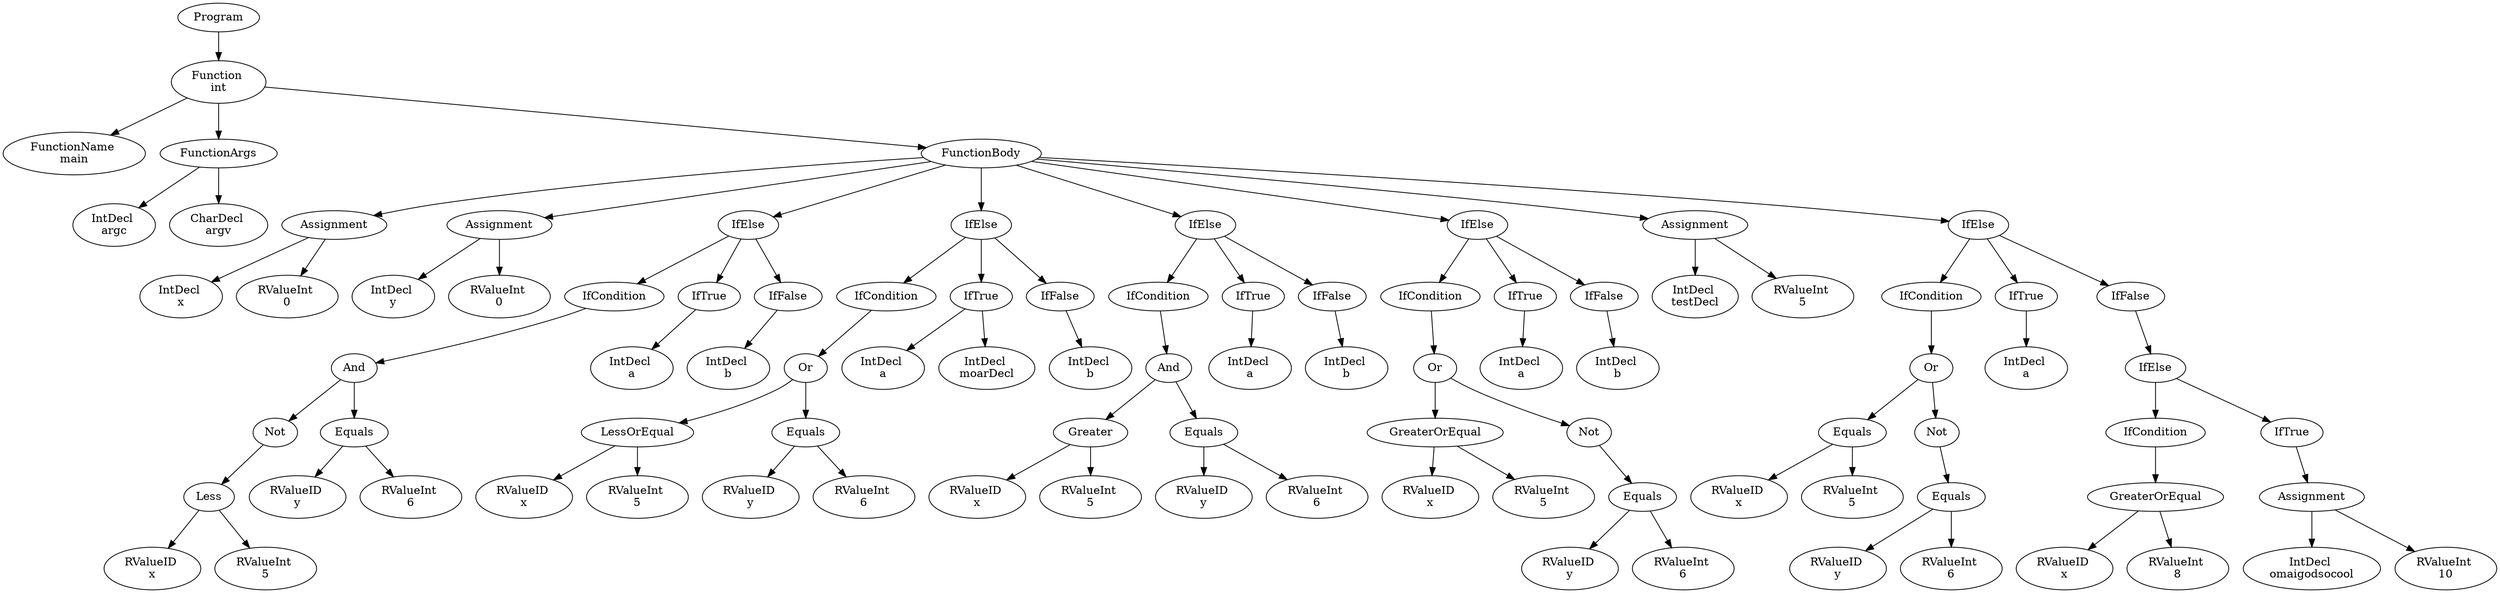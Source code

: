 digraph AST {
1 [label="Program"];
2 [label="Function \nint"];
3 [label="FunctionName \nmain"];
4 [label="FunctionArgs"];
5 [label="IntDecl \nargc"];
6 [label="CharDecl \nargv"];
4 -> 5;
4 -> 6;
7 [label="FunctionBody"];
8 [label="Assignment"];
9 [label="IntDecl \nx"];
10 [label="RValueInt \n0"];
8 -> 9;
8 -> 10;
11 [label="Assignment"];
12 [label="IntDecl \ny"];
13 [label="RValueInt \n0"];
11 -> 12;
11 -> 13;
14 [label="IfElse"];
15 [label="IfCondition"];
16 [label="And"];
17 [label="Not"];
18 [label="Less"];
19 [label="RValueID \nx"];
20 [label="RValueInt \n5"];
18 -> 19;
18 -> 20;
17 -> 18;
21 [label="Equals"];
22 [label="RValueID \ny"];
23 [label="RValueInt \n6"];
21 -> 22;
21 -> 23;
16 -> 17;
16 -> 21;
15 -> 16;
24 [label="IfTrue"];
25 [label="IntDecl \na"];
24 -> 25;
26 [label="IfFalse"];
27 [label="IntDecl \nb"];
26 -> 27;
14 -> 15;
14 -> 24;
14 -> 26;
28 [label="IfElse"];
29 [label="IfCondition"];
30 [label="Or"];
31 [label="LessOrEqual"];
32 [label="RValueID \nx"];
33 [label="RValueInt \n5"];
31 -> 32;
31 -> 33;
34 [label="Equals"];
35 [label="RValueID \ny"];
36 [label="RValueInt \n6"];
34 -> 35;
34 -> 36;
30 -> 31;
30 -> 34;
29 -> 30;
37 [label="IfTrue"];
38 [label="IntDecl \na"];
39 [label="IntDecl \nmoarDecl"];
37 -> 38;
37 -> 39;
40 [label="IfFalse"];
41 [label="IntDecl \nb"];
40 -> 41;
28 -> 29;
28 -> 37;
28 -> 40;
42 [label="IfElse"];
43 [label="IfCondition"];
44 [label="And"];
45 [label="Greater"];
46 [label="RValueID \nx"];
47 [label="RValueInt \n5"];
45 -> 46;
45 -> 47;
48 [label="Equals"];
49 [label="RValueID \ny"];
50 [label="RValueInt \n6"];
48 -> 49;
48 -> 50;
44 -> 45;
44 -> 48;
43 -> 44;
51 [label="IfTrue"];
52 [label="IntDecl \na"];
51 -> 52;
53 [label="IfFalse"];
54 [label="IntDecl \nb"];
53 -> 54;
42 -> 43;
42 -> 51;
42 -> 53;
55 [label="IfElse"];
56 [label="IfCondition"];
57 [label="Or"];
58 [label="GreaterOrEqual"];
59 [label="RValueID \nx"];
60 [label="RValueInt \n5"];
58 -> 59;
58 -> 60;
61 [label="Not"];
62 [label="Equals"];
63 [label="RValueID \ny"];
64 [label="RValueInt \n6"];
62 -> 63;
62 -> 64;
61 -> 62;
57 -> 58;
57 -> 61;
56 -> 57;
65 [label="IfTrue"];
66 [label="IntDecl \na"];
65 -> 66;
67 [label="IfFalse"];
68 [label="IntDecl \nb"];
67 -> 68;
55 -> 56;
55 -> 65;
55 -> 67;
69 [label="Assignment"];
70 [label="IntDecl \ntestDecl"];
71 [label="RValueInt \n5"];
69 -> 70;
69 -> 71;
72 [label="IfElse"];
73 [label="IfCondition"];
74 [label="Or"];
75 [label="Equals"];
76 [label="RValueID \nx"];
77 [label="RValueInt \n5"];
75 -> 76;
75 -> 77;
78 [label="Not"];
79 [label="Equals"];
80 [label="RValueID \ny"];
81 [label="RValueInt \n6"];
79 -> 80;
79 -> 81;
78 -> 79;
74 -> 75;
74 -> 78;
73 -> 74;
82 [label="IfTrue"];
83 [label="IntDecl \na"];
82 -> 83;
84 [label="IfFalse"];
85 [label="IfElse"];
86 [label="IfCondition"];
87 [label="GreaterOrEqual"];
88 [label="RValueID \nx"];
89 [label="RValueInt \n8"];
87 -> 88;
87 -> 89;
86 -> 87;
90 [label="IfTrue"];
91 [label="Assignment"];
92 [label="IntDecl \nomaigodsocool"];
93 [label="RValueInt \n10"];
91 -> 92;
91 -> 93;
90 -> 91;
85 -> 86;
85 -> 90;
84 -> 85;
72 -> 73;
72 -> 82;
72 -> 84;
7 -> 8;
7 -> 11;
7 -> 14;
7 -> 28;
7 -> 42;
7 -> 55;
7 -> 69;
7 -> 72;
2 -> 3;
2 -> 4;
2 -> 7;
1 -> 2;
}